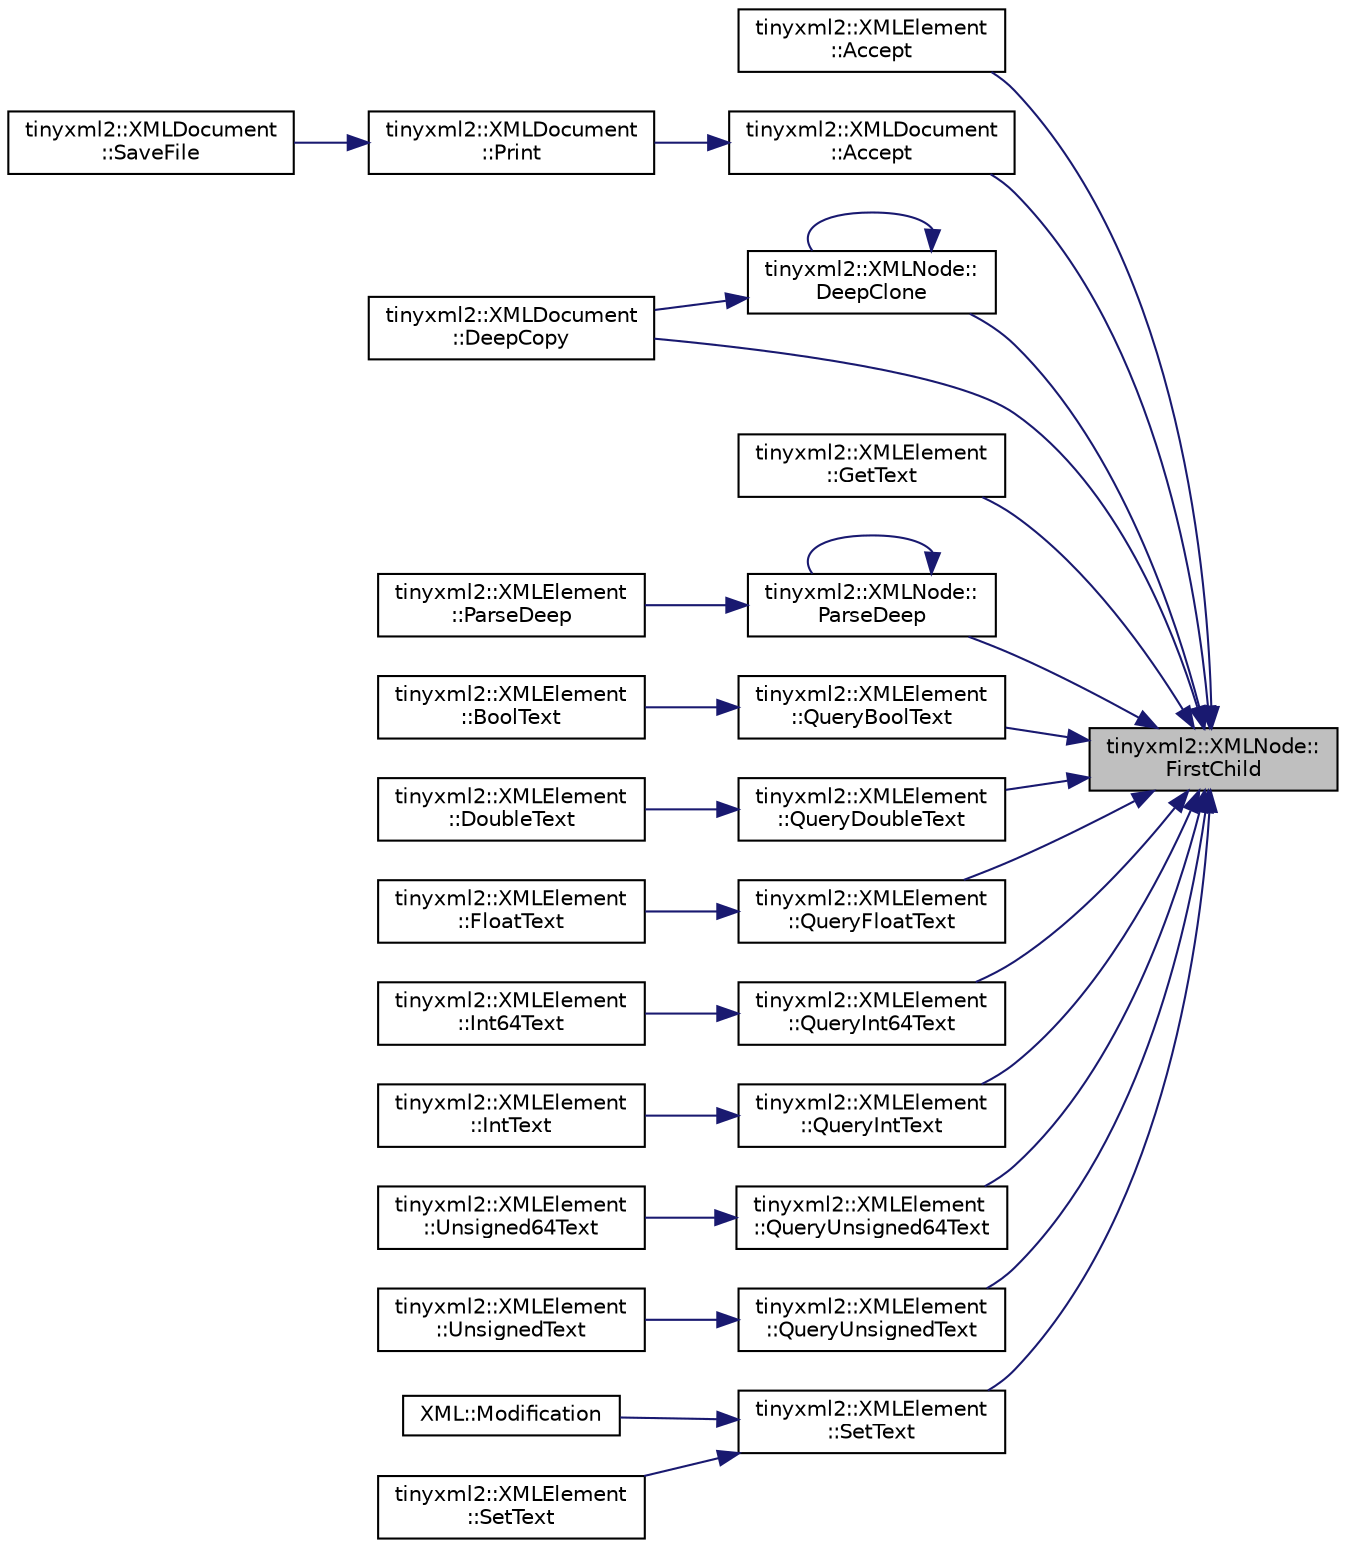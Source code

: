 digraph "tinyxml2::XMLNode::FirstChild"
{
 // LATEX_PDF_SIZE
  edge [fontname="Helvetica",fontsize="10",labelfontname="Helvetica",labelfontsize="10"];
  node [fontname="Helvetica",fontsize="10",shape=record];
  rankdir="RL";
  Node1 [label="tinyxml2::XMLNode::\lFirstChild",height=0.2,width=0.4,color="black", fillcolor="grey75", style="filled", fontcolor="black",tooltip="Get the first child node, or null if none exists."];
  Node1 -> Node2 [dir="back",color="midnightblue",fontsize="10",style="solid"];
  Node2 [label="tinyxml2::XMLElement\l::Accept",height=0.2,width=0.4,color="black", fillcolor="white", style="filled",URL="$classtinyxml2_1_1XMLElement.html#a9b2119831e8b85827d5d3e5076788e4a",tooltip=" "];
  Node1 -> Node3 [dir="back",color="midnightblue",fontsize="10",style="solid"];
  Node3 [label="tinyxml2::XMLDocument\l::Accept",height=0.2,width=0.4,color="black", fillcolor="white", style="filled",URL="$classtinyxml2_1_1XMLDocument.html#ab7be651917a35ab1ff0e4e6d4e565cdf",tooltip=" "];
  Node3 -> Node4 [dir="back",color="midnightblue",fontsize="10",style="solid"];
  Node4 [label="tinyxml2::XMLDocument\l::Print",height=0.2,width=0.4,color="black", fillcolor="white", style="filled",URL="$classtinyxml2_1_1XMLDocument.html#a867cf5fa3e3ff6ae4847a8b7ee8ec083",tooltip=" "];
  Node4 -> Node5 [dir="back",color="midnightblue",fontsize="10",style="solid"];
  Node5 [label="tinyxml2::XMLDocument\l::SaveFile",height=0.2,width=0.4,color="black", fillcolor="white", style="filled",URL="$classtinyxml2_1_1XMLDocument.html#a8b95779479a0035acc67b3a61dfe1b74",tooltip=" "];
  Node1 -> Node6 [dir="back",color="midnightblue",fontsize="10",style="solid"];
  Node6 [label="tinyxml2::XMLNode::\lDeepClone",height=0.2,width=0.4,color="black", fillcolor="white", style="filled",URL="$classtinyxml2_1_1XMLNode.html#a3bb369fd733f1989b751d99a9417adab",tooltip=" "];
  Node6 -> Node6 [dir="back",color="midnightblue",fontsize="10",style="solid"];
  Node6 -> Node7 [dir="back",color="midnightblue",fontsize="10",style="solid"];
  Node7 [label="tinyxml2::XMLDocument\l::DeepCopy",height=0.2,width=0.4,color="black", fillcolor="white", style="filled",URL="$classtinyxml2_1_1XMLDocument.html#af592ffc91514e25a39664521ac83db45",tooltip=" "];
  Node1 -> Node7 [dir="back",color="midnightblue",fontsize="10",style="solid"];
  Node1 -> Node8 [dir="back",color="midnightblue",fontsize="10",style="solid"];
  Node8 [label="tinyxml2::XMLElement\l::GetText",height=0.2,width=0.4,color="black", fillcolor="white", style="filled",URL="$classtinyxml2_1_1XMLElement.html#a0fa5bea0a4daf3ddd503dcabb823eba6",tooltip=" "];
  Node1 -> Node9 [dir="back",color="midnightblue",fontsize="10",style="solid"];
  Node9 [label="tinyxml2::XMLNode::\lParseDeep",height=0.2,width=0.4,color="black", fillcolor="white", style="filled",URL="$classtinyxml2_1_1XMLNode.html#a916e498914baecbc9a1f012352ef7c69",tooltip=" "];
  Node9 -> Node9 [dir="back",color="midnightblue",fontsize="10",style="solid"];
  Node9 -> Node10 [dir="back",color="midnightblue",fontsize="10",style="solid"];
  Node10 [label="tinyxml2::XMLElement\l::ParseDeep",height=0.2,width=0.4,color="black", fillcolor="white", style="filled",URL="$classtinyxml2_1_1XMLElement.html#a072998100b7d0ba5e8aeac6dd6dfb31b",tooltip=" "];
  Node1 -> Node11 [dir="back",color="midnightblue",fontsize="10",style="solid"];
  Node11 [label="tinyxml2::XMLElement\l::QueryBoolText",height=0.2,width=0.4,color="black", fillcolor="white", style="filled",URL="$classtinyxml2_1_1XMLElement.html#a3fe5417d59eb8f5c4afe924b7d332736",tooltip="See QueryIntText()"];
  Node11 -> Node12 [dir="back",color="midnightblue",fontsize="10",style="solid"];
  Node12 [label="tinyxml2::XMLElement\l::BoolText",height=0.2,width=0.4,color="black", fillcolor="white", style="filled",URL="$classtinyxml2_1_1XMLElement.html#a68569f59f6382bcea7f5013ec59736d2",tooltip="See QueryIntText()"];
  Node1 -> Node13 [dir="back",color="midnightblue",fontsize="10",style="solid"];
  Node13 [label="tinyxml2::XMLElement\l::QueryDoubleText",height=0.2,width=0.4,color="black", fillcolor="white", style="filled",URL="$classtinyxml2_1_1XMLElement.html#a684679c99bb036a25652744cec6c4d96",tooltip="See QueryIntText()"];
  Node13 -> Node14 [dir="back",color="midnightblue",fontsize="10",style="solid"];
  Node14 [label="tinyxml2::XMLElement\l::DoubleText",height=0.2,width=0.4,color="black", fillcolor="white", style="filled",URL="$classtinyxml2_1_1XMLElement.html#a81b1ff0cf2f2cd09be8badc08b39a2b7",tooltip="See QueryIntText()"];
  Node1 -> Node15 [dir="back",color="midnightblue",fontsize="10",style="solid"];
  Node15 [label="tinyxml2::XMLElement\l::QueryFloatText",height=0.2,width=0.4,color="black", fillcolor="white", style="filled",URL="$classtinyxml2_1_1XMLElement.html#afa332afedd93210daa6d44b88eb11e29",tooltip="See QueryIntText()"];
  Node15 -> Node16 [dir="back",color="midnightblue",fontsize="10",style="solid"];
  Node16 [label="tinyxml2::XMLElement\l::FloatText",height=0.2,width=0.4,color="black", fillcolor="white", style="filled",URL="$classtinyxml2_1_1XMLElement.html#a45444eb21f99ca46101545992dc2e927",tooltip="See QueryIntText()"];
  Node1 -> Node17 [dir="back",color="midnightblue",fontsize="10",style="solid"];
  Node17 [label="tinyxml2::XMLElement\l::QueryInt64Text",height=0.2,width=0.4,color="black", fillcolor="white", style="filled",URL="$classtinyxml2_1_1XMLElement.html#a120c538c8eead169e635dbc70fb226d8",tooltip="See QueryIntText()"];
  Node17 -> Node18 [dir="back",color="midnightblue",fontsize="10",style="solid"];
  Node18 [label="tinyxml2::XMLElement\l::Int64Text",height=0.2,width=0.4,color="black", fillcolor="white", style="filled",URL="$classtinyxml2_1_1XMLElement.html#aab6151f7e3b4c2c0a8234e262d7b6b8a",tooltip="See QueryIntText()"];
  Node1 -> Node19 [dir="back",color="midnightblue",fontsize="10",style="solid"];
  Node19 [label="tinyxml2::XMLElement\l::QueryIntText",height=0.2,width=0.4,color="black", fillcolor="white", style="filled",URL="$classtinyxml2_1_1XMLElement.html#a926357996bef633cb736e1a558419632",tooltip=" "];
  Node19 -> Node20 [dir="back",color="midnightblue",fontsize="10",style="solid"];
  Node20 [label="tinyxml2::XMLElement\l::IntText",height=0.2,width=0.4,color="black", fillcolor="white", style="filled",URL="$classtinyxml2_1_1XMLElement.html#a37b0636adebb8a1a1bc965f60824cb3e",tooltip=" "];
  Node1 -> Node21 [dir="back",color="midnightblue",fontsize="10",style="solid"];
  Node21 [label="tinyxml2::XMLElement\l::QueryUnsigned64Text",height=0.2,width=0.4,color="black", fillcolor="white", style="filled",URL="$classtinyxml2_1_1XMLElement.html#ac2239b3bd172ad8f5b78d04d4236144b",tooltip="See QueryIntText()"];
  Node21 -> Node22 [dir="back",color="midnightblue",fontsize="10",style="solid"];
  Node22 [label="tinyxml2::XMLElement\l::Unsigned64Text",height=0.2,width=0.4,color="black", fillcolor="white", style="filled",URL="$classtinyxml2_1_1XMLElement.html#af48c1023abbac1acdf4927c51c3a5f0c",tooltip="See QueryIntText()"];
  Node1 -> Node23 [dir="back",color="midnightblue",fontsize="10",style="solid"];
  Node23 [label="tinyxml2::XMLElement\l::QueryUnsignedText",height=0.2,width=0.4,color="black", fillcolor="white", style="filled",URL="$classtinyxml2_1_1XMLElement.html#a14d38aa4b5e18a46274a27425188a6a1",tooltip="See QueryIntText()"];
  Node23 -> Node24 [dir="back",color="midnightblue",fontsize="10",style="solid"];
  Node24 [label="tinyxml2::XMLElement\l::UnsignedText",height=0.2,width=0.4,color="black", fillcolor="white", style="filled",URL="$classtinyxml2_1_1XMLElement.html#a49bad014ffcc17b0b6119d5b2c97dfb5",tooltip="See QueryIntText()"];
  Node1 -> Node25 [dir="back",color="midnightblue",fontsize="10",style="solid"];
  Node25 [label="tinyxml2::XMLElement\l::SetText",height=0.2,width=0.4,color="black", fillcolor="white", style="filled",URL="$classtinyxml2_1_1XMLElement.html#a1f9c2cd61b72af5ae708d37b7ad283ce",tooltip=" "];
  Node25 -> Node26 [dir="back",color="midnightblue",fontsize="10",style="solid"];
  Node26 [label="XML::Modification",height=0.2,width=0.4,color="black", fillcolor="white", style="filled",URL="$classXML.html#ac0d718411e6d11d44c1549c9ac334529",tooltip="modifies an specific element of an XML file"];
  Node25 -> Node27 [dir="back",color="midnightblue",fontsize="10",style="solid"];
  Node27 [label="tinyxml2::XMLElement\l::SetText",height=0.2,width=0.4,color="black", fillcolor="white", style="filled",URL="$classtinyxml2_1_1XMLElement.html#aeae8917b5ea6060b3c08d4e3d8d632d7",tooltip="Convenience method for setting text inside an element. See SetText() for important limitations."];
}
